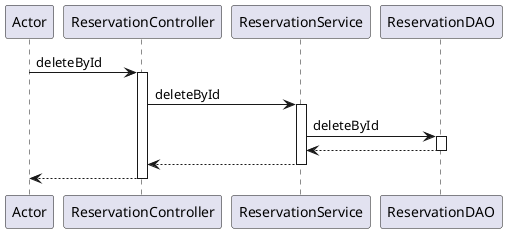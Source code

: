 @startuml
participant Actor
Actor -> ReservationController : deleteById
activate ReservationController
ReservationController -> ReservationService : deleteById
activate ReservationService
ReservationService -> ReservationDAO : deleteById
activate ReservationDAO
ReservationDAO --> ReservationService
deactivate ReservationDAO
ReservationService --> ReservationController
deactivate ReservationService
return
@enduml